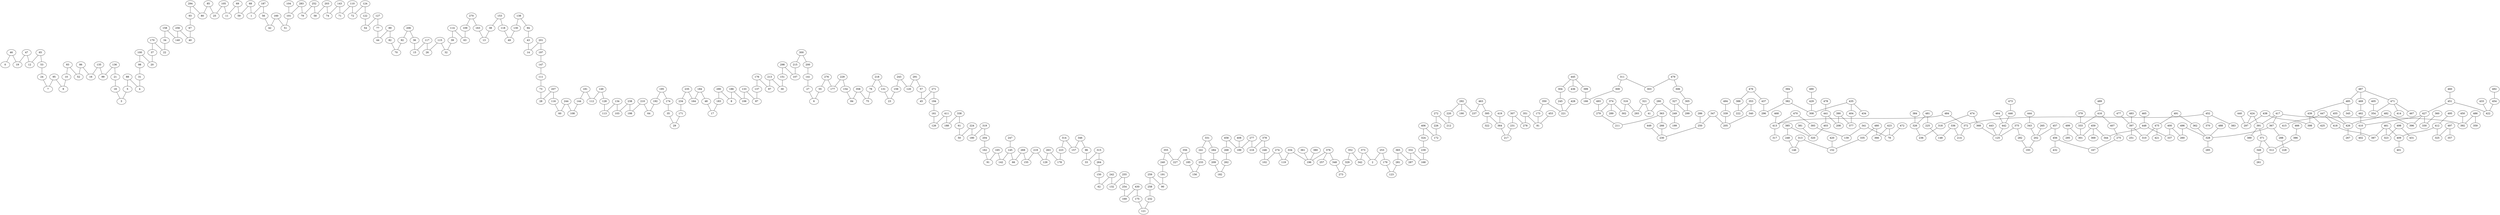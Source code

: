 graph {
"0";
"1";
"2";
"3";
"4";
"5";
"6";
"7";
"8";
"9";
"10";
"11";
"12";
"13";
"14";
"15";
"16";
"17";
"18";
"19";
"20";
"21";
"22";
"23";
"24";
"25";
"26";
"27";
"28";
"29";
"30";
"31";
"32";
"33";
"34";
"35";
"36";
"37";
"38";
"39";
"40";
"41";
"42";
"43";
"44";
"45";
"46";
"47";
"48";
"49";
"50";
"51";
"52";
"53";
"54";
"55";
"56";
"57";
"58";
"59";
"60";
"61";
"62";
"63";
"64";
"65";
"66";
"67";
"68";
"69";
"70";
"71";
"72";
"73";
"74";
"75";
"76";
"77";
"78";
"79";
"80";
"81";
"82";
"83";
"84";
"85";
"86";
"87";
"88";
"89";
"90";
"91";
"92";
"93";
"94";
"95";
"96";
"97";
"98";
"99";
"100";
"101";
"102";
"103";
"104";
"105";
"106";
"107";
"108";
"109";
"110";
"111";
"112";
"113";
"114";
"115";
"116";
"117";
"118";
"119";
"120";
"121";
"122";
"123";
"124";
"125";
"126";
"127";
"128";
"129";
"130";
"131";
"132";
"133";
"134";
"135";
"136";
"137";
"138";
"139";
"140";
"141";
"142";
"143";
"144";
"145";
"146";
"147";
"148";
"149";
"150";
"151";
"152";
"153";
"154";
"155";
"156";
"157";
"158";
"159";
"160";
"161";
"162";
"163";
"164";
"165";
"166";
"167";
"168";
"169";
"170";
"171";
"172";
"173";
"174";
"175";
"176";
"177";
"178";
"179";
"180";
"181";
"182";
"183";
"184";
"185";
"186";
"187";
"188";
"189";
"190";
"191";
"192";
"193";
"194";
"195";
"196";
"197";
"198";
"199";
"200";
"201";
"202";
"203";
"204";
"205";
"206";
"207";
"208";
"209";
"210";
"211";
"212";
"213";
"214";
"215";
"216";
"217";
"218";
"219";
"220";
"221";
"222";
"223";
"224";
"225";
"226";
"227";
"228";
"229";
"230";
"231";
"232";
"233";
"234";
"235";
"236";
"237";
"238";
"239";
"240";
"241";
"242";
"243";
"244";
"245";
"246";
"247";
"248";
"249";
"250";
"251";
"252";
"253";
"254";
"255";
"256";
"257";
"258";
"259";
"260";
"261";
"262";
"263";
"264";
"265";
"266";
"267";
"268";
"269";
"270";
"271";
"272";
"273";
"274";
"275";
"276";
"277";
"278";
"279";
"280";
"281";
"282";
"283";
"284";
"285";
"286";
"287";
"288";
"289";
"290";
"291";
"292";
"293";
"294";
"295";
"296";
"297";
"298";
"299";
"300";
"301";
"302";
"303";
"304";
"305";
"306";
"307";
"308";
"309";
"310";
"311";
"312";
"313";
"314";
"315";
"316";
"317";
"318";
"319";
"320";
"321";
"322";
"323";
"324";
"325";
"326";
"327";
"328";
"329";
"330";
"331";
"332";
"333";
"334";
"335";
"336";
"337";
"338";
"339";
"340";
"341";
"342";
"343";
"344";
"345";
"346";
"347";
"348";
"349";
"350";
"351";
"352";
"353";
"354";
"355";
"356";
"357";
"358";
"359";
"360";
"361";
"362";
"363";
"364";
"365";
"366";
"367";
"368";
"369";
"370";
"371";
"372";
"373";
"374";
"375";
"376";
"377";
"378";
"379";
"380";
"381";
"382";
"383";
"384";
"385";
"386";
"387";
"388";
"389";
"390";
"391";
"392";
"393";
"394";
"395";
"396";
"397";
"398";
"399";
"400";
"401";
"402";
"403";
"404";
"405";
"406";
"407";
"408";
"409";
"410";
"411";
"412";
"413";
"414";
"415";
"416";
"417";
"418";
"419";
"420";
"421";
"422";
"423";
"424";
"425";
"426";
"427";
"428";
"429";
"430";
"431";
"432";
"433";
"434";
"435";
"436";
"437";
"438";
"439";
"440";
"441";
"442";
"443";
"444";
"445";
"446";
"447";
"448";
"449";
"450";
"451";
"452";
"453";
"454";
"455";
"456";
"457";
"458";
"459";
"460";
"461";
"462";
"463";
"464";
"465";
"466";
"467";
"468";
"469";
"470";
"471";
"472";
"473";
"474";
"475";
"476";
"477";
"478";
"479";
"480";
"481";
"482";
"483";
"484";
"485";
"486";
"487";
"488";
"489";
"490";
"491";
"492";
"493";
"494";
"495";
"496";
"497";
"498";
"499";
"5"--"3";
"10"--"9";
"18"--"3";
"21"--"18";
"24"--"7";
"27"--"6";
"31"--"4";
"34"--"22";
"35"--"29";
"36"--"15";
"37"--"20";
"38"--"13";
"39"--"32";
"43"--"14";
"46"--"0";
"46"--"19";
"47"--"12";
"47"--"19";
"48"--"17";
"53"--"24";
"55"--"6";
"56"--"42";
"57"--"45";
"61"--"50";
"65"--"12";
"65"--"53";
"67"--"40";
"68"--"1";
"68"--"59";
"69"--"11";
"69"--"59";
"73"--"28";
"76"--"75";
"77"--"44";
"82"--"70";
"83"--"10";
"83"--"52";
"85"--"25";
"85"--"80";
"86"--"16";
"86"--"52";
"88"--"4";
"88"--"5";
"89"--"44";
"89"--"82";
"92"--"70";
"93"--"67";
"94"--"43";
"95"--"7";
"95"--"9";
"96"--"33";
"98"--"31";
"100"--"20";
"100"--"98";
"101"--"51";
"104"--"101";
"105"--"11";
"105"--"25";
"109"--"63";
"110"--"71";
"110"--"72";
"111"--"73";
"114"--"39";
"114"--"63";
"115"--"26";
"115"--"32";
"116"--"60";
"117"--"15";
"117"--"26";
"118"--"49";
"122"--"54";
"124"--"72";
"124"--"122";
"127"--"54";
"127"--"77";
"128"--"113";
"130"--"49";
"131"--"23";
"133"--"87";
"133"--"106";
"134"--"103";
"134"--"113";
"135"--"16";
"135"--"99";
"136"--"21";
"136"--"99";
"137"--"87";
"138"--"94";
"138"--"130";
"141"--"27";
"143"--"71";
"143"--"74";
"144"--"108";
"145"--"66";
"145"--"142";
"147"--"111";
"149"--"112";
"149"--"128";
"150"--"62";
"151"--"30";
"153"--"38";
"153"--"118";
"154"--"84";
"158"--"34";
"158"--"140";
"159"--"23";
"160"--"42";
"160"--"51";
"161"--"126";
"162"--"91";
"163"--"13";
"165"--"91";
"165"--"142";
"170"--"22";
"170"--"37";
"171"--"29";
"173"--"81";
"174"--"35";
"175"--"121";
"176"--"97";
"176"--"137";
"179"--"123";
"181"--"112";
"181"--"144";
"183"--"17";
"184"--"48";
"184"--"164";
"185"--"156";
"186"--"8";
"186"--"106";
"187"--"1";
"187"--"56";
"191"--"90";
"192"--"64";
"194"--"161";
"195"--"174";
"195"--"192";
"197"--"147";
"200"--"141";
"201"--"14";
"201"--"197";
"202"--"193";
"203"--"58";
"203"--"74";
"204"--"162";
"206"--"36";
"206"--"92";
"207"--"28";
"207"--"116";
"209"--"182";
"210"--"64";
"210"--"198";
"213"--"30";
"213"--"97";
"215"--"107";
"218"--"76";
"218"--"131";
"219"--"129";
"219"--"155";
"220"--"212";
"223"--"178";
"224"--"50";
"224"--"180";
"225"--"148";
"226"--"172";
"229"--"154";
"229"--"177";
"231"--"217";
"232"--"121";
"233"--"156";
"234"--"171";
"235"--"164";
"235"--"234";
"238"--"103";
"238"--"198";
"239"--"168";
"240"--"191";
"241"--"233";
"242"--"62";
"242"--"132";
"243"--"120";
"243"--"159";
"244"--"60";
"244"--"108";
"245"--"221";
"246"--"102";
"247"--"145";
"248"--"146";
"249"--"199";
"250"--"230";
"252"--"58";
"252"--"79";
"253"--"2";
"253"--"179";
"254"--"169";
"255"--"132";
"255"--"254";
"256"--"40";
"256"--"140";
"258"--"232";
"259"--"90";
"259"--"258";
"262"--"182";
"263"--"129";
"263"--"178";
"264"--"150";
"265"--"202";
"266"--"230";
"268"--"262";
"269"--"66";
"269"--"155";
"270"--"109";
"270"--"163";
"271"--"45";
"271"--"194";
"272"--"212";
"272"--"226";
"274"--"102";
"274"--"119";
"275"--"167";
"276"--"55";
"276"--"177";
"277"--"189";
"277"--"216";
"279"--"211";
"280"--"41";
"280"--"249";
"281"--"123";
"282"--"193";
"283"--"79";
"283"--"101";
"284"--"209";
"286"--"250";
"288"--"228";
"290"--"8";
"290"--"183";
"291"--"57";
"291"--"120";
"292"--"190";
"292"--"220";
"292"--"237";
"294"--"80";
"294"--"93";
"298"--"107";
"298"--"151";
"300"--"200";
"300"--"215";
"304"--"245";
"305"--"299";
"306"--"305";
"307"--"231";
"307"--"278";
"309"--"166";
"311"--"303";
"311"--"309";
"313"--"146";
"313"--"152";
"314"--"157";
"314"--"223";
"315"--"33";
"315"--"264";
"316"--"293";
"316"--"302";
"318"--"236";
"319"--"180";
"319"--"204";
"321"--"41";
"321"--"293";
"324"--"239";
"326"--"236";
"327"--"249";
"327"--"299";
"328"--"285";
"329"--"273";
"331"--"241";
"331"--"284";
"332"--"168";
"332"--"287";
"333"--"301";
"334"--"119";
"334"--"196";
"335"--"152";
"336"--"148";
"336"--"214";
"338"--"61";
"338"--"188";
"339"--"205";
"340"--"205";
"341"--"78";
"341"--"139";
"343"--"202";
"346"--"96";
"346"--"157";
"347"--"205";
"347"--"250";
"348"--"273";
"349"--"261";
"350"--"173";
"350"--"221";
"351"--"81";
"351"--"278";
"352"--"329";
"352"--"342";
"353"--"222";
"353"--"340";
"355"--"227";
"355"--"240";
"356"--"185";
"356"--"227";
"358"--"75";
"358"--"84";
"360"--"330";
"361"--"196";
"362"--"328";
"363"--"211";
"363"--"266";
"364"--"217";
"365"--"281";
"365"--"287";
"367"--"288";
"367"--"328";
"368"--"125";
"371"--"312";
"371"--"349";
"372"--"214";
"373"--"2";
"373"--"342";
"374"--"279";
"374"--"289";
"374"--"302";
"375"--"125";
"375"--"282";
"376"--"196";
"376"--"257";
"376"--"348";
"378"--"216";
"378"--"246";
"379"--"333";
"380"--"196";
"381"--"320";
"382"--"296";
"382"--"308";
"384"--"326";
"385"--"248";
"385"--"320";
"386"--"312";
"388"--"222";
"390"--"208";
"390"--"377";
"391"--"371";
"391"--"389";
"393"--"139";
"394"--"382";
"395"--"322";
"395"--"364";
"397"--"251";
"397"--"310";
"399"--"166";
"400"--"260";
"400"--"337";
"403"--"320";
"404"--"377";
"405"--"354";
"406"--"172";
"406"--"324";
"407"--"275";
"408"--"189";
"409"--"401";
"410"--"402";
"411"--"126";
"411"--"188";
"412"--"325";
"412"--"409";
"413"--"317";
"416"--"333";
"416"--"407";
"417"--"367";
"417"--"391";
"417"--"392";
"418"--"387";
"419"--"364";
"420"--"152";
"423"--"78";
"423"--"366";
"424"--"297";
"424"--"391";
"426"--"267";
"427"--"330";
"427"--"396";
"427"--"410";
"428"--"221";
"429"--"308";
"430"--"169";
"430"--"175";
"433"--"422";
"435"--"308";
"435"--"404";
"435"--"434";
"437"--"296";
"438"--"297";
"438"--"398";
"439"--"398";
"439"--"425";
"440"--"297";
"441"--"208";
"441"--"403";
"442"--"125";
"443"--"125";
"444"--"343";
"445"--"304";
"445"--"399";
"445"--"436";
"446"--"442";
"447"--"415";
"447"--"418";
"447"--"426";
"448"--"337";
"448"--"344";
"449"--"230";
"450"--"392";
"451"--"422";
"451"--"427";
"452"--"370";
"452"--"372";
"452"--"383";
"453"--"81";
"454"--"422";
"455"--"426";
"456"--"167";
"456"--"432";
"457"--"202";
"457"--"456";
"458"--"189";
"458"--"268";
"459"--"301";
"459"--"344";
"459"--"369";
"460"--"451";
"461"--"323";
"461"--"387";
"461"--"409";
"462"--"410";
"463"--"237";
"463"--"395";
"464"--"442";
"465"--"448";
"466"--"386";
"468"--"413";
"469"--"462";
"470"--"393";
"470"--"413";
"471"--"354";
"471"--"414";
"471"--"467";
"472"--"78";
"473"--"446";
"474"--"318";
"474"--"368";
"475"--"310";
"475"--"421";
"476"--"388";
"476"--"437";
"477"--"397";
"478"--"441";
"479"--"303";
"479"--"306";
"480"--"335";
"480"--"366";
"481"--"225";
"481"--"326";
"482"--"396";
"482"--"426";
"483"--"397";
"484"--"372";
"484"--"413";
"485"--"345";
"485"--"439";
"486"--"359";
"486"--"392";
"487"--"469";
"487"--"471";
"487"--"485";
"488"--"328";
"489"--"416";
"490"--"429";
"491"--"362";
"491"--"475";
"492"--"454";
"493"--"279";
"494"--"339";
"495"--"412";
"496"--"260";
"496"--"328";
"497"--"325";
"497"--"357";
"498"--"323";
"498"--"431";
"499"--"295";
"499"--"301";
}